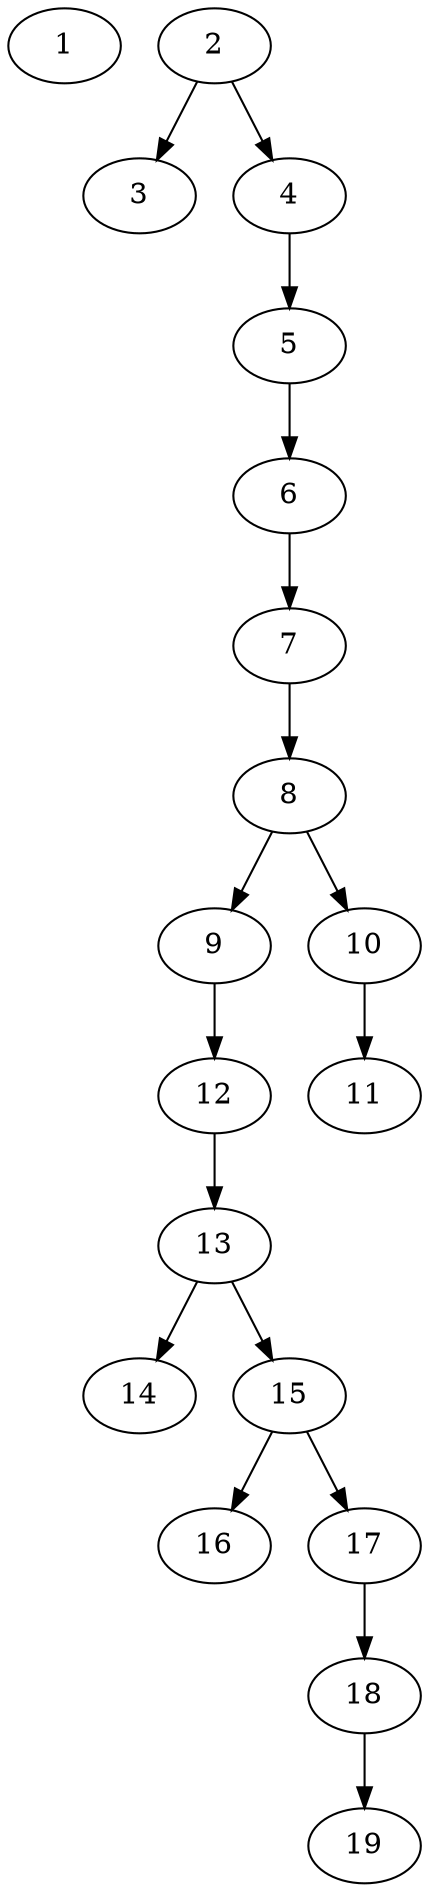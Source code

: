 // DAG (tier=1-easy, mode=compute, n=19, ccr=0.275, fat=0.350, density=0.346, regular=0.669, jump=0.047, mindata=262144, maxdata=2097152)
// DAG automatically generated by daggen at Sun Aug 24 16:33:32 2025
// /home/ermia/Project/Environments/daggen/bin/daggen --dot --ccr 0.275 --fat 0.350 --regular 0.669 --density 0.346 --jump 0.047 --mindata 262144 --maxdata 2097152 -n 19 
digraph G {
  1 [size="1846164195804971008", alpha="0.04", expect_size="923082097902485504"]
  2 [size="78483782216574", alpha="0.00", expect_size="39241891108287"]
  2 -> 3 [size ="1389564526592"]
  2 -> 4 [size ="1389564526592"]
  3 [size="5293934177463304192", alpha="0.08", expect_size="2646967088731652096"]
  4 [size="1809947073464629", alpha="0.08", expect_size="904973536732314"]
  4 -> 5 [size ="3203810721792"]
  5 [size="111889657155250", alpha="0.15", expect_size="55944828577625"]
  5 -> 6 [size ="2268279603200"]
  6 [size="6055637599387648000", alpha="0.03", expect_size="3027818799693824000"]
  6 -> 7 [size ="26578465587200"]
  7 [size="9629359066817582", alpha="0.20", expect_size="4814679533408791"]
  7 -> 8 [size ="6320178593792"]
  8 [size="2935280950383520", alpha="0.13", expect_size="1467640475191760"]
  8 -> 9 [size ="1908651589632"]
  8 -> 10 [size ="1908651589632"]
  9 [size="1667345294020313088", alpha="0.12", expect_size="833672647010156544"]
  9 -> 12 [size ="11248821338112"]
  10 [size="93982886687932416", alpha="0.18", expect_size="46991443343966208"]
  10 -> 11 [size ="1653696626688"]
  11 [size="42202348650496000", alpha="0.05", expect_size="21101174325248000"]
  12 [size="29914612551086", alpha="0.03", expect_size="14957306275543"]
  12 -> 13 [size ="598015475712"]
  13 [size="18791063068913240", alpha="0.07", expect_size="9395531534456620"]
  13 -> 14 [size ="10730380197888"]
  13 -> 15 [size ="10730380197888"]
  14 [size="4666775912301047", alpha="0.10", expect_size="2333387956150523"]
  15 [size="4140660681924248", alpha="0.12", expect_size="2070330340962124"]
  15 -> 16 [size ="9893490720768"]
  15 -> 17 [size ="9893490720768"]
  16 [size="883987211292604", alpha="0.03", expect_size="441993605646302"]
  17 [size="74003360251904000", alpha="0.04", expect_size="37001680125952000"]
  17 -> 18 [size ="1410125004800"]
  18 [size="1637604955178126", alpha="0.03", expect_size="818802477589063"]
  18 -> 19 [size ="1676119375872"]
  19 [size="267209445774196736", alpha="0.04", expect_size="133604722887098368"]
}